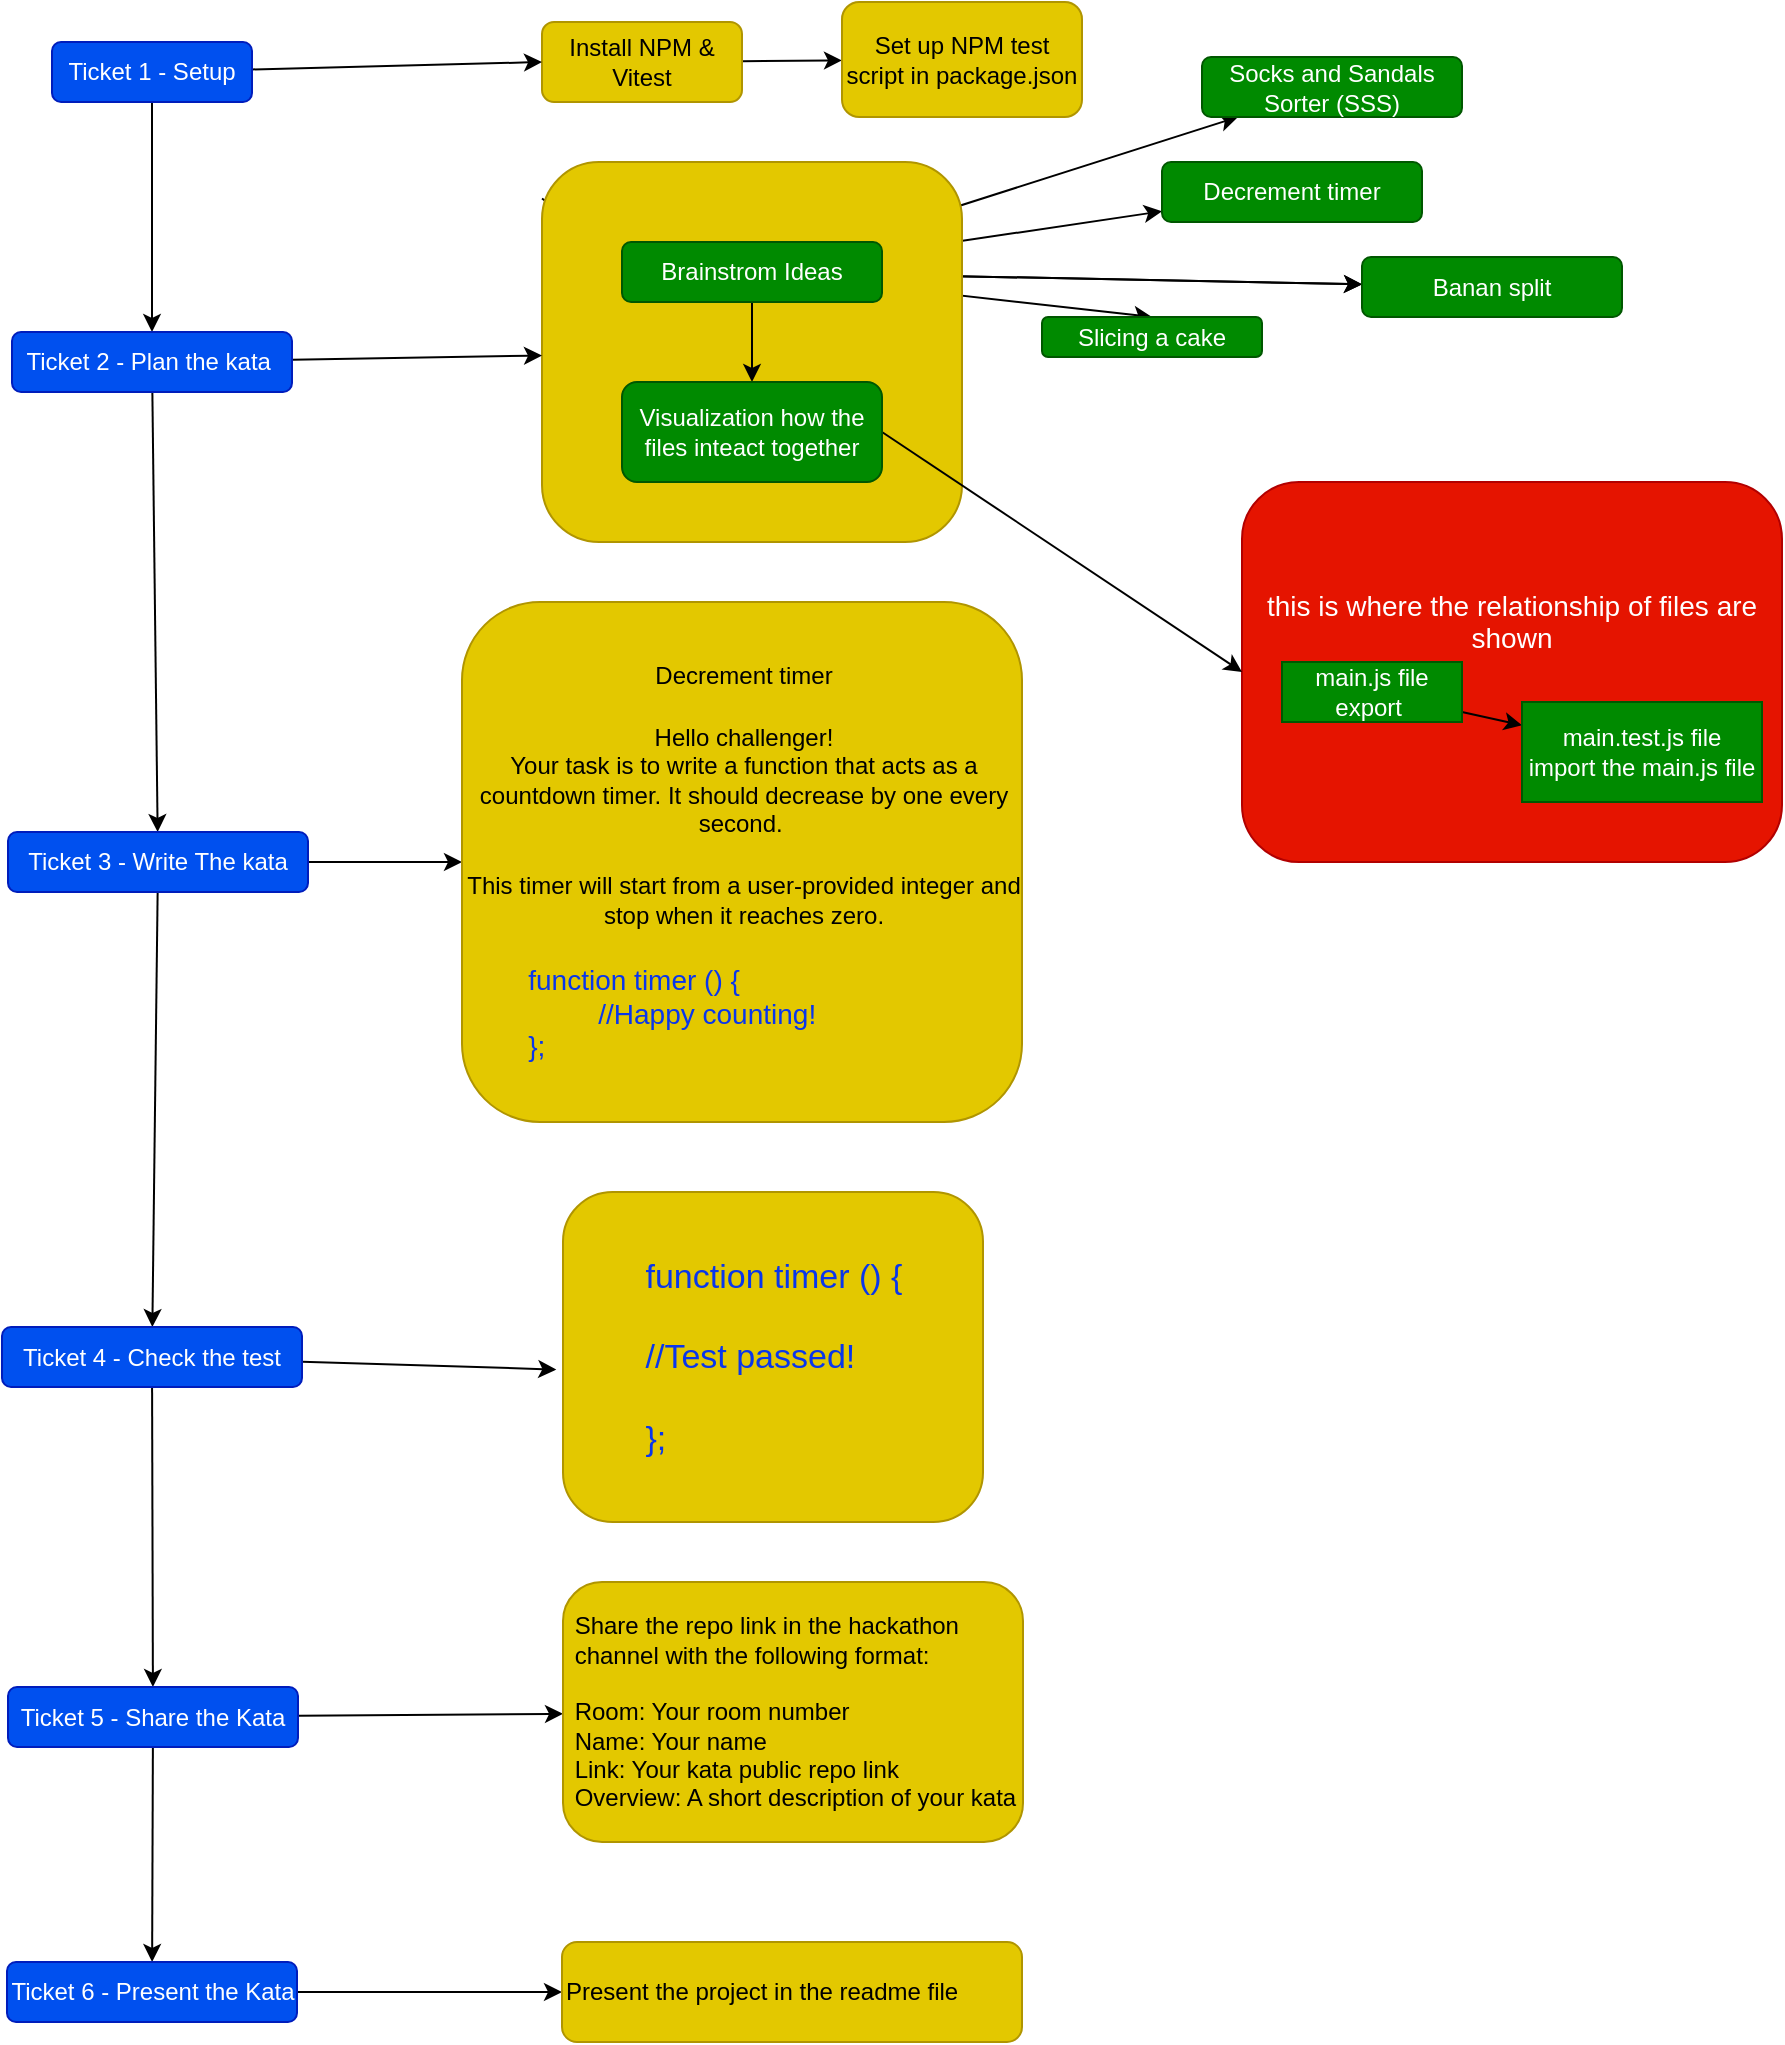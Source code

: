 <mxfile>
    <diagram id="p-auXBA84E9Jo5oGw5ZN" name="Page-1">
        <mxGraphModel dx="3140" dy="1004" grid="0" gridSize="10" guides="1" tooltips="1" connect="1" arrows="1" fold="1" page="0" pageScale="1" pageWidth="850" pageHeight="1100" math="0" shadow="0">
            <root>
                <mxCell id="0"/>
                <mxCell id="1" parent="0"/>
                <mxCell id="39" style="edgeStyle=none;html=1;" parent="1" source="3" target="5" edge="1">
                    <mxGeometry relative="1" as="geometry"/>
                </mxCell>
                <mxCell id="3" value="Install NPM &amp;amp; Vitest" style="rounded=1;whiteSpace=wrap;html=1;fillColor=#e3c800;fontColor=#000000;strokeColor=#B09500;" parent="1" vertex="1">
                    <mxGeometry x="-240" y="170" width="100" height="40" as="geometry"/>
                </mxCell>
                <mxCell id="12" style="edgeStyle=none;html=1;entryX=0.5;entryY=0;entryDx=0;entryDy=0;" parent="1" source="4" target="11" edge="1">
                    <mxGeometry relative="1" as="geometry"/>
                </mxCell>
                <mxCell id="17" value="" style="edgeStyle=none;html=1;" parent="1" source="4" target="16" edge="1">
                    <mxGeometry relative="1" as="geometry"/>
                </mxCell>
                <mxCell id="19" style="edgeStyle=none;html=1;" parent="1" source="4" target="18" edge="1">
                    <mxGeometry relative="1" as="geometry"/>
                </mxCell>
                <mxCell id="60" value="" style="edgeStyle=none;html=1;" parent="1" source="4" target="16" edge="1">
                    <mxGeometry relative="1" as="geometry"/>
                </mxCell>
                <mxCell id="62" value="" style="edgeStyle=none;html=1;" parent="1" source="4" target="61" edge="1">
                    <mxGeometry relative="1" as="geometry"/>
                </mxCell>
                <mxCell id="5" value="Set up NPM test script in package.json" style="whiteSpace=wrap;html=1;fillColor=#e3c800;strokeColor=#B09500;fontColor=#000000;rounded=1;" parent="1" vertex="1">
                    <mxGeometry x="-90" y="160" width="120" height="57.5" as="geometry"/>
                </mxCell>
                <mxCell id="11" value="Slicing a cake" style="whiteSpace=wrap;html=1;fillColor=#008a00;strokeColor=#005700;fontColor=#ffffff;rounded=1;" parent="1" vertex="1">
                    <mxGeometry x="10" y="317.5" width="110" height="20" as="geometry"/>
                </mxCell>
                <mxCell id="16" value="Banan split" style="rounded=1;whiteSpace=wrap;html=1;fillColor=#008a00;strokeColor=#005700;fontColor=#ffffff;" parent="1" vertex="1">
                    <mxGeometry x="170" y="287.5" width="130" height="30" as="geometry"/>
                </mxCell>
                <mxCell id="18" value="Socks and Sandals Sorter (SSS)" style="rounded=1;whiteSpace=wrap;html=1;fillColor=#008a00;strokeColor=#005700;fontColor=#ffffff;" parent="1" vertex="1">
                    <mxGeometry x="90" y="187.5" width="130" height="30" as="geometry"/>
                </mxCell>
                <mxCell id="63" style="edgeStyle=none;html=1;entryX=0;entryY=0.25;entryDx=0;entryDy=0;" parent="1" source="23" target="4" edge="1">
                    <mxGeometry relative="1" as="geometry"/>
                </mxCell>
                <mxCell id="23" value="" style="whiteSpace=wrap;html=1;fillColor=#e3c800;strokeColor=#B09500;fontColor=#000000;rounded=1;align=center;" parent="1" vertex="1">
                    <mxGeometry x="-240" y="240" width="210" height="190" as="geometry"/>
                </mxCell>
                <mxCell id="34" style="edgeStyle=none;html=1;entryX=0.5;entryY=0;entryDx=0;entryDy=0;" parent="1" source="25" target="32" edge="1">
                    <mxGeometry relative="1" as="geometry"/>
                </mxCell>
                <mxCell id="36" style="edgeStyle=none;html=1;entryX=0;entryY=0.5;entryDx=0;entryDy=0;" parent="1" source="25" target="3" edge="1">
                    <mxGeometry relative="1" as="geometry"/>
                </mxCell>
                <mxCell id="25" value="Ticket 1 - Setup" style="rounded=1;whiteSpace=wrap;html=1;fillColor=#0050ef;fontColor=#ffffff;strokeColor=#001DBC;" parent="1" vertex="1">
                    <mxGeometry x="-485" y="180" width="100" height="30" as="geometry"/>
                </mxCell>
                <mxCell id="41" style="edgeStyle=none;html=1;" parent="1" source="32" target="23" edge="1">
                    <mxGeometry relative="1" as="geometry"/>
                </mxCell>
                <mxCell id="43" value="" style="edgeStyle=none;html=1;" parent="1" source="32" target="42" edge="1">
                    <mxGeometry relative="1" as="geometry"/>
                </mxCell>
                <mxCell id="32" value="Ticket 2 - Plan the kata&amp;nbsp;" style="rounded=1;whiteSpace=wrap;html=1;fillColor=#0050ef;fontColor=#ffffff;strokeColor=#001DBC;" parent="1" vertex="1">
                    <mxGeometry x="-505" y="325" width="140" height="30" as="geometry"/>
                </mxCell>
                <mxCell id="46" style="edgeStyle=none;html=1;entryX=0;entryY=0.5;entryDx=0;entryDy=0;" parent="1" source="42" target="44" edge="1">
                    <mxGeometry relative="1" as="geometry"/>
                </mxCell>
                <mxCell id="48" value="" style="edgeStyle=none;html=1;" parent="1" source="42" target="47" edge="1">
                    <mxGeometry relative="1" as="geometry"/>
                </mxCell>
                <mxCell id="42" value="Ticket 3 - Write The kata" style="rounded=1;whiteSpace=wrap;html=1;fillColor=#0050ef;fontColor=#ffffff;strokeColor=#001DBC;" parent="1" vertex="1">
                    <mxGeometry x="-507" y="575" width="150" height="30" as="geometry"/>
                </mxCell>
                <mxCell id="44" value="&lt;p style=&quot;margin: 0in; font-family: Calibri; font-size: 11px;&quot;&gt;&lt;/p&gt;&lt;font style=&quot;font-size: 14px;&quot;&gt;&lt;div style=&quot;font-size: 11px; text-align: center;&quot;&gt;&lt;span style=&quot;font-size: 12px; background-color: initial;&quot;&gt;Decrement timer&lt;/span&gt;&lt;/div&gt;&lt;div style=&quot;text-align: center;&quot;&gt;&lt;br&gt;&lt;/div&gt;&lt;span style=&quot;font-size: 12px;&quot;&gt;&lt;div style=&quot;text-align: center;&quot;&gt;&lt;span style=&quot;background-color: initial;&quot;&gt;Hello challenger!&lt;/span&gt;&lt;/div&gt;&lt;/span&gt;&lt;span style=&quot;font-size: 12px;&quot;&gt;&lt;div style=&quot;text-align: center;&quot;&gt;&lt;span style=&quot;background-color: initial;&quot;&gt;Your task is to write a function that acts as a countdown timer. It should decrease by one every second.&amp;nbsp;&lt;/span&gt;&lt;/div&gt;&lt;/span&gt;&lt;div style=&quot;text-align: center;&quot;&gt;&lt;br&gt;&lt;/div&gt;&lt;span style=&quot;font-size: 12px;&quot;&gt;&lt;div style=&quot;text-align: center;&quot;&gt;&lt;span style=&quot;background-color: initial;&quot;&gt;This timer will start from a user-provided integer and stop when it reaches zero.&lt;/span&gt;&lt;/div&gt;&lt;/span&gt;&lt;div style=&quot;text-align: center;&quot;&gt;&lt;br&gt;&lt;/div&gt;&lt;div style=&quot;&quot;&gt;&lt;font style=&quot;font-size: 14px;&quot; color=&quot;#0936ec&quot;&gt;&lt;span style=&quot;&quot;&gt;&#9;&lt;/span&gt;&lt;span style=&quot;white-space: pre;&quot;&gt;&#9;&lt;/span&gt;function timer () {&lt;/font&gt;&lt;/div&gt;&lt;div style=&quot;&quot;&gt;&lt;font style=&quot;font-size: 14px;&quot; color=&quot;#0936ec&quot;&gt;&amp;nbsp;&lt;span style=&quot;white-space: pre;&quot;&gt;&#9;&lt;/span&gt;&lt;/font&gt;&lt;span style=&quot;color: rgb(9, 54, 236); background-color: initial;&quot;&gt;&#9;&lt;span style=&quot;white-space: pre;&quot;&gt;&#9;&lt;/span&gt;&lt;/span&gt;&lt;span style=&quot;color: rgb(9, 54, 236); background-color: initial;&quot;&gt;&#9;&lt;/span&gt;&lt;span style=&quot;color: rgb(9, 54, 236); background-color: initial;&quot;&gt;//Happy counting!&lt;/span&gt;&lt;/div&gt;&lt;div style=&quot;&quot;&gt;&lt;font style=&quot;font-size: 14px;&quot; color=&quot;#0936ec&quot;&gt;&lt;span style=&quot;&quot;&gt;&#9;&lt;/span&gt;&lt;span style=&quot;white-space: pre;&quot;&gt;&#9;&lt;/span&gt;};&lt;/font&gt;&lt;/div&gt;&lt;/font&gt;" style="whiteSpace=wrap;html=1;fillColor=#e3c800;strokeColor=#B09500;fontColor=#000000;rounded=1;align=left;glass=0;strokeWidth=1;" parent="1" vertex="1">
                    <mxGeometry x="-280" y="460" width="280" height="260" as="geometry"/>
                </mxCell>
                <mxCell id="53" value="" style="edgeStyle=none;html=1;" parent="1" source="47" target="52" edge="1">
                    <mxGeometry relative="1" as="geometry"/>
                </mxCell>
                <mxCell id="71" style="edgeStyle=none;html=1;entryX=-0.016;entryY=0.538;entryDx=0;entryDy=0;entryPerimeter=0;fontSize=11;fontColor=#0936ec;" parent="1" source="47" target="49" edge="1">
                    <mxGeometry relative="1" as="geometry"/>
                </mxCell>
                <mxCell id="47" value="Ticket 4 - Check the test" style="rounded=1;whiteSpace=wrap;html=1;fillColor=#0050ef;fontColor=#ffffff;strokeColor=#001DBC;" parent="1" vertex="1">
                    <mxGeometry x="-510" y="822.5" width="150" height="30" as="geometry"/>
                </mxCell>
                <mxCell id="49" value="&lt;div style=&quot;text-align: left; font-size: 17px;&quot;&gt;&lt;font style=&quot;font-size: 17px;&quot; color=&quot;#0936ec&quot;&gt;function timer () {&lt;/font&gt;&lt;/div&gt;&lt;div style=&quot;text-align: left; font-size: 17px;&quot;&gt;&lt;font style=&quot;font-size: 17px;&quot; color=&quot;#0936ec&quot;&gt;&lt;br&gt;&lt;/font&gt;&lt;/div&gt;&lt;div style=&quot;text-align: left; font-size: 17px;&quot;&gt;&lt;font style=&quot;font-size: 17px;&quot; color=&quot;#0936ec&quot;&gt;&lt;span style=&quot;&quot;&gt;&#9;&lt;/span&gt;&lt;span style=&quot;&quot;&gt;&#9;&lt;/span&gt;//Test passed!&lt;br&gt;&lt;/font&gt;&lt;/div&gt;&lt;div style=&quot;text-align: left; font-size: 17px;&quot;&gt;&lt;font style=&quot;font-size: 17px;&quot; color=&quot;#0936ec&quot;&gt;&lt;br&gt;&lt;/font&gt;&lt;/div&gt;&lt;div style=&quot;text-align: left; font-size: 17px;&quot;&gt;&lt;font style=&quot;font-size: 17px;&quot; color=&quot;#0936ec&quot;&gt;&#9;};&lt;/font&gt;&lt;/div&gt;" style="whiteSpace=wrap;html=1;fillColor=#e3c800;strokeColor=#B09500;fontColor=#000000;rounded=1;" parent="1" vertex="1">
                    <mxGeometry x="-229.5" y="755" width="210" height="165" as="geometry"/>
                </mxCell>
                <mxCell id="58" style="edgeStyle=none;html=1;" parent="1" source="52" target="55" edge="1">
                    <mxGeometry relative="1" as="geometry"/>
                </mxCell>
                <mxCell id="77" value="" style="edgeStyle=none;html=1;fontSize=14;" parent="1" source="52" target="76" edge="1">
                    <mxGeometry relative="1" as="geometry"/>
                </mxCell>
                <mxCell id="52" value="Ticket 5 - Share the Kata" style="rounded=1;whiteSpace=wrap;html=1;fillColor=#0050ef;fontColor=#ffffff;strokeColor=#001DBC;" parent="1" vertex="1">
                    <mxGeometry x="-507" y="1002.5" width="145" height="30" as="geometry"/>
                </mxCell>
                <mxCell id="55" value="&lt;div style=&quot;&quot;&gt;&lt;span style=&quot;background-color: initial;&quot;&gt;&amp;nbsp;Share the repo link in the hackathon&amp;nbsp; &amp;nbsp; &amp;nbsp;channel with the following format:&lt;/span&gt;&lt;/div&gt;&lt;div style=&quot;&quot;&gt;&lt;span style=&quot;background-color: initial;&quot;&gt;&lt;br&gt;&lt;/span&gt;&lt;/div&gt;&lt;div style=&quot;&quot;&gt;&lt;span style=&quot;background-color: initial;&quot;&gt;&amp;nbsp;Room: Your room number&lt;/span&gt;&lt;/div&gt;&lt;div style=&quot;&quot;&gt;&amp;nbsp;Name: Your name&lt;/div&gt;&lt;div style=&quot;&quot;&gt;&amp;nbsp;Link: Your kata public repo link&lt;/div&gt;&lt;div style=&quot;&quot;&gt;&amp;nbsp;Overview: A short description of your kata&lt;/div&gt;" style="whiteSpace=wrap;html=1;fillColor=#e3c800;strokeColor=#B09500;fontColor=#000000;rounded=1;align=left;" parent="1" vertex="1">
                    <mxGeometry x="-229.5" y="950" width="230" height="130" as="geometry"/>
                </mxCell>
                <mxCell id="61" value="Decrement timer" style="rounded=1;whiteSpace=wrap;html=1;fillColor=#008a00;strokeColor=#005700;fontColor=#ffffff;" parent="1" vertex="1">
                    <mxGeometry x="70" y="240" width="130" height="30" as="geometry"/>
                </mxCell>
                <mxCell id="65" value="&lt;font style=&quot;font-size: 14px;&quot;&gt;this is where the relationship of files are shown&lt;br&gt;&lt;br&gt;&lt;br&gt;&lt;br&gt;&lt;/font&gt;" style="rounded=1;whiteSpace=wrap;html=1;fillColor=#e51400;strokeColor=#B20000;fontColor=#ffffff;" parent="1" vertex="1">
                    <mxGeometry x="110" y="400" width="270" height="190" as="geometry"/>
                </mxCell>
                <mxCell id="74" value="" style="edgeStyle=none;html=1;fontSize=14;" parent="1" source="4" target="73" edge="1">
                    <mxGeometry relative="1" as="geometry"/>
                </mxCell>
                <mxCell id="4" value="Brainstrom Ideas" style="rounded=1;whiteSpace=wrap;html=1;fillColor=#008a00;strokeColor=#005700;fontColor=#ffffff;" parent="1" vertex="1">
                    <mxGeometry x="-200" y="280" width="130" height="30" as="geometry"/>
                </mxCell>
                <mxCell id="75" style="edgeStyle=none;html=1;exitX=1;exitY=0.5;exitDx=0;exitDy=0;entryX=0;entryY=0.5;entryDx=0;entryDy=0;fontSize=14;" parent="1" source="73" target="65" edge="1">
                    <mxGeometry relative="1" as="geometry"/>
                </mxCell>
                <mxCell id="73" value="Visualization how the files inteact together" style="rounded=1;whiteSpace=wrap;html=1;fillColor=#008a00;strokeColor=#005700;fontColor=#ffffff;" parent="1" vertex="1">
                    <mxGeometry x="-200" y="350" width="130" height="50" as="geometry"/>
                </mxCell>
                <mxCell id="80" style="edgeStyle=none;html=1;fontSize=14;" parent="1" source="76" target="78" edge="1">
                    <mxGeometry relative="1" as="geometry"/>
                </mxCell>
                <mxCell id="76" value="Ticket 6 - Present the Kata" style="rounded=1;whiteSpace=wrap;html=1;fillColor=#0050ef;fontColor=#ffffff;strokeColor=#001DBC;" parent="1" vertex="1">
                    <mxGeometry x="-507.5" y="1140" width="145" height="30" as="geometry"/>
                </mxCell>
                <mxCell id="78" value="Present the project in the readme file" style="whiteSpace=wrap;html=1;fillColor=#e3c800;strokeColor=#B09500;fontColor=#000000;rounded=1;align=left;" parent="1" vertex="1">
                    <mxGeometry x="-230" y="1130" width="230" height="50" as="geometry"/>
                </mxCell>
                <mxCell id="83" value="" style="edgeStyle=none;html=1;" parent="1" source="81" target="82" edge="1">
                    <mxGeometry relative="1" as="geometry"/>
                </mxCell>
                <mxCell id="81" value="main.js file&lt;br&gt;export&amp;nbsp;" style="rounded=0;whiteSpace=wrap;html=1;fillColor=#008a00;fontColor=#ffffff;strokeColor=#005700;" parent="1" vertex="1">
                    <mxGeometry x="130" y="490" width="90" height="30" as="geometry"/>
                </mxCell>
                <mxCell id="82" value="main.test.js file&lt;br&gt;import the main.js file" style="rounded=0;whiteSpace=wrap;html=1;fillColor=#008a00;fontColor=#ffffff;strokeColor=#005700;" parent="1" vertex="1">
                    <mxGeometry x="250" y="510" width="120" height="50" as="geometry"/>
                </mxCell>
            </root>
        </mxGraphModel>
    </diagram>
</mxfile>